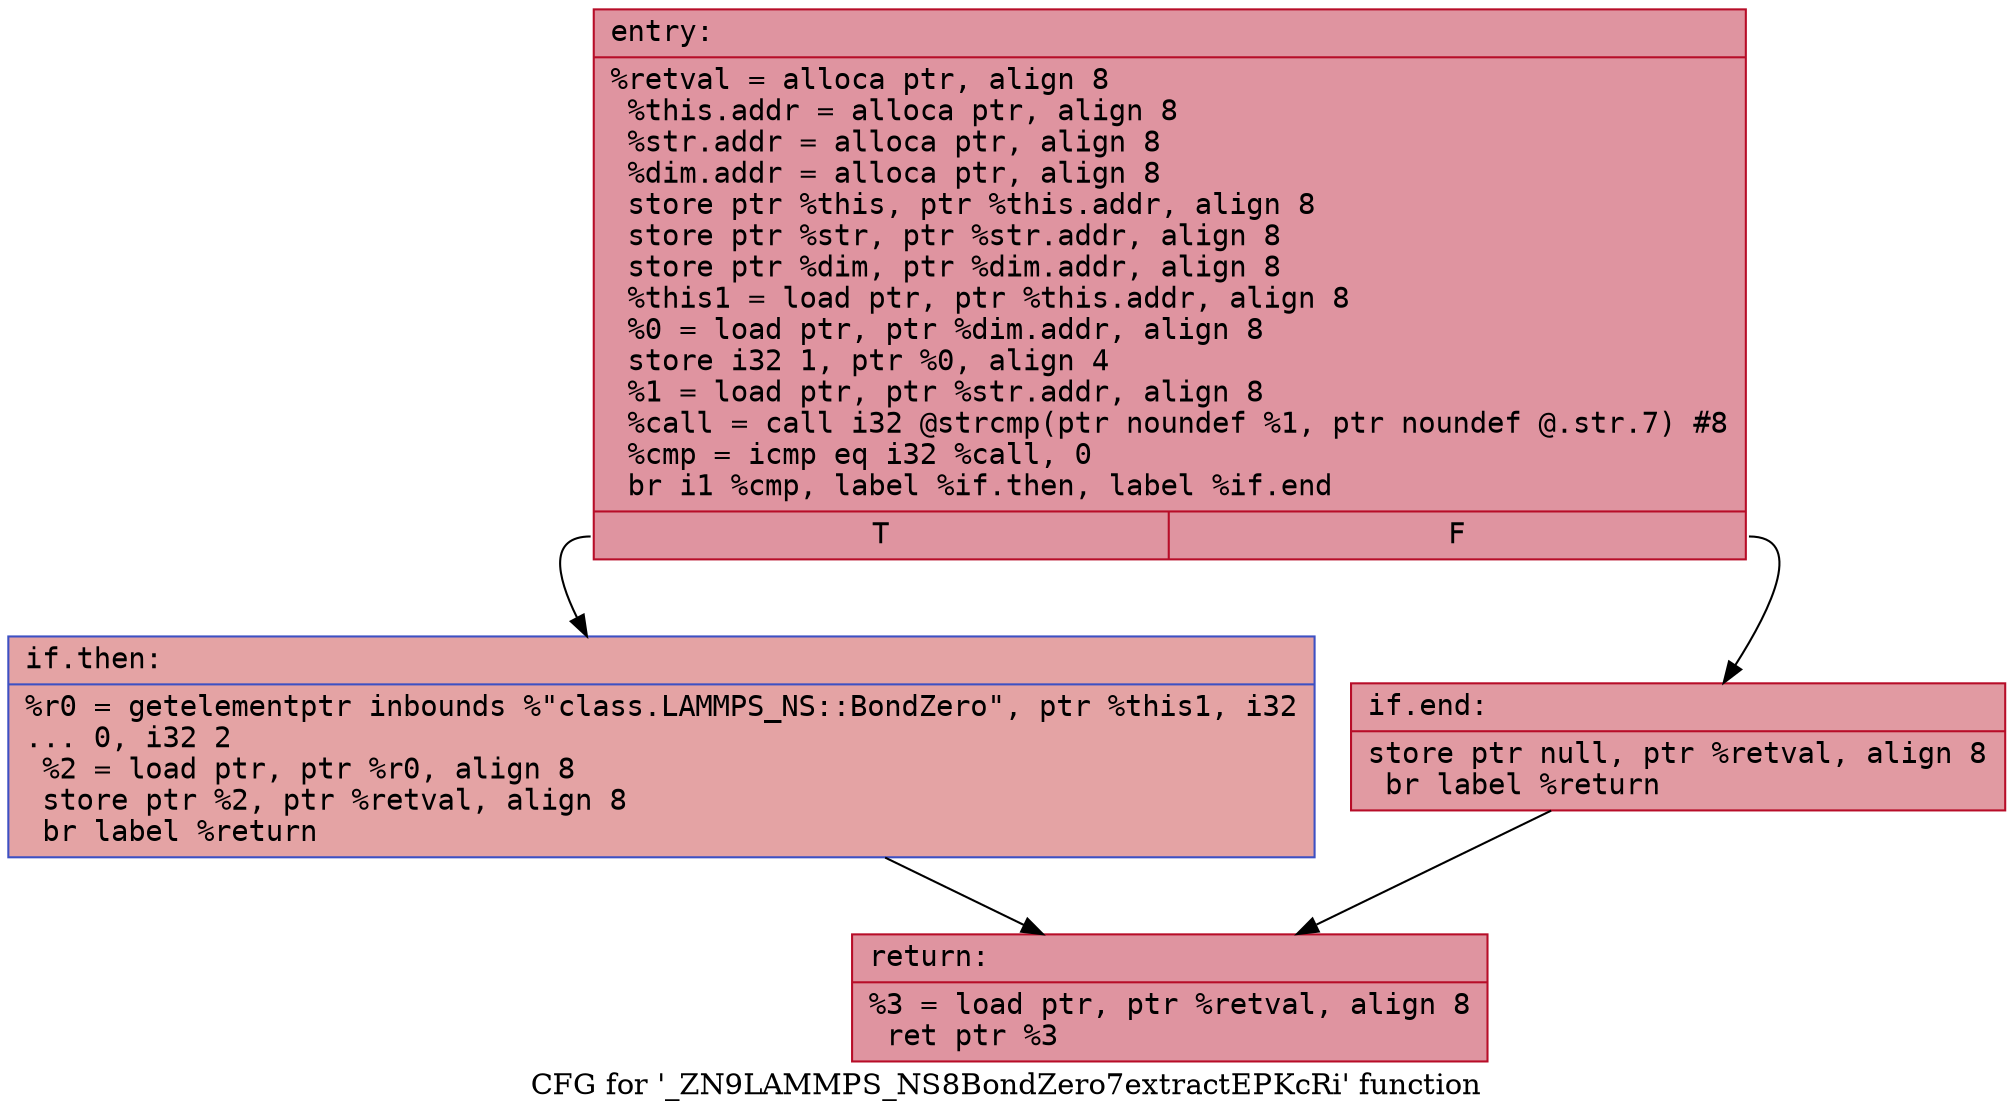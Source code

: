 digraph "CFG for '_ZN9LAMMPS_NS8BondZero7extractEPKcRi' function" {
	label="CFG for '_ZN9LAMMPS_NS8BondZero7extractEPKcRi' function";

	Node0x55c0fafb3120 [shape=record,color="#b70d28ff", style=filled, fillcolor="#b70d2870" fontname="Courier",label="{entry:\l|  %retval = alloca ptr, align 8\l  %this.addr = alloca ptr, align 8\l  %str.addr = alloca ptr, align 8\l  %dim.addr = alloca ptr, align 8\l  store ptr %this, ptr %this.addr, align 8\l  store ptr %str, ptr %str.addr, align 8\l  store ptr %dim, ptr %dim.addr, align 8\l  %this1 = load ptr, ptr %this.addr, align 8\l  %0 = load ptr, ptr %dim.addr, align 8\l  store i32 1, ptr %0, align 4\l  %1 = load ptr, ptr %str.addr, align 8\l  %call = call i32 @strcmp(ptr noundef %1, ptr noundef @.str.7) #8\l  %cmp = icmp eq i32 %call, 0\l  br i1 %cmp, label %if.then, label %if.end\l|{<s0>T|<s1>F}}"];
	Node0x55c0fafb3120:s0 -> Node0x55c0fafb3960[tooltip="entry -> if.then\nProbability 37.50%" ];
	Node0x55c0fafb3120:s1 -> Node0x55c0fafb39d0[tooltip="entry -> if.end\nProbability 62.50%" ];
	Node0x55c0fafb3960 [shape=record,color="#3d50c3ff", style=filled, fillcolor="#c32e3170" fontname="Courier",label="{if.then:\l|  %r0 = getelementptr inbounds %\"class.LAMMPS_NS::BondZero\", ptr %this1, i32\l... 0, i32 2\l  %2 = load ptr, ptr %r0, align 8\l  store ptr %2, ptr %retval, align 8\l  br label %return\l}"];
	Node0x55c0fafb3960 -> Node0x55c0fafb3dc0[tooltip="if.then -> return\nProbability 100.00%" ];
	Node0x55c0fafb39d0 [shape=record,color="#b70d28ff", style=filled, fillcolor="#bb1b2c70" fontname="Courier",label="{if.end:\l|  store ptr null, ptr %retval, align 8\l  br label %return\l}"];
	Node0x55c0fafb39d0 -> Node0x55c0fafb3dc0[tooltip="if.end -> return\nProbability 100.00%" ];
	Node0x55c0fafb3dc0 [shape=record,color="#b70d28ff", style=filled, fillcolor="#b70d2870" fontname="Courier",label="{return:\l|  %3 = load ptr, ptr %retval, align 8\l  ret ptr %3\l}"];
}
